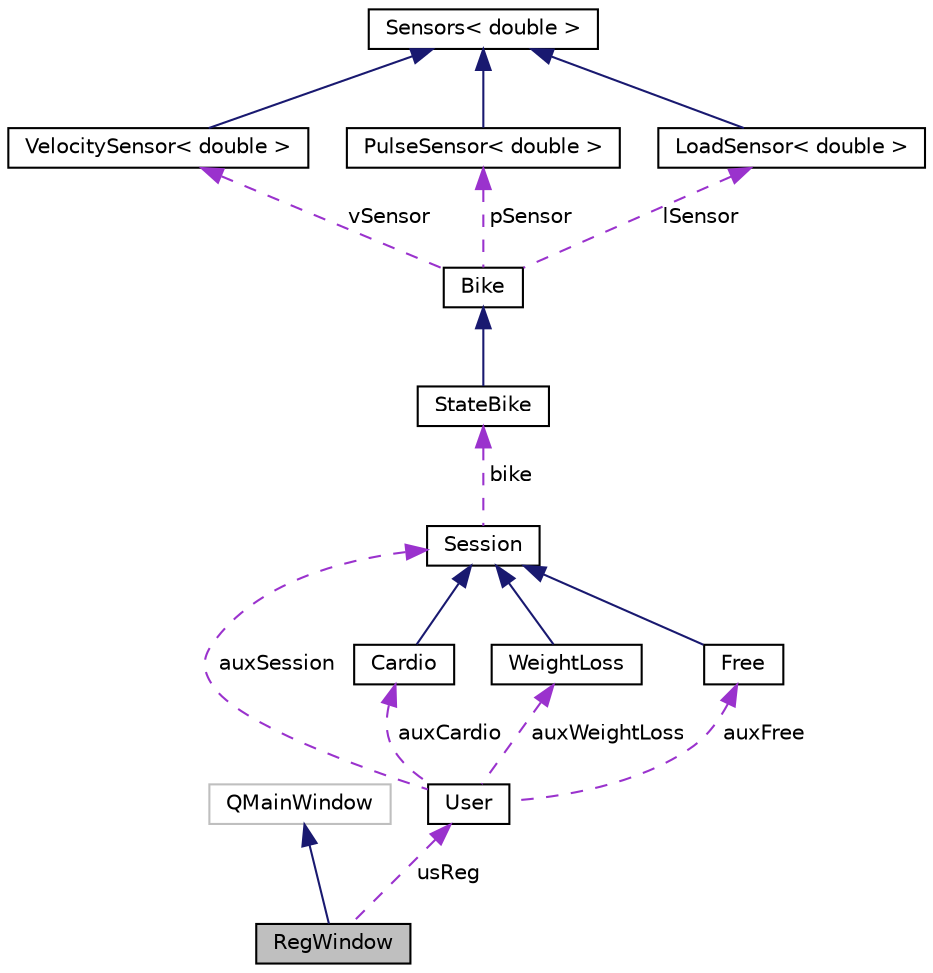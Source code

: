 digraph "RegWindow"
{
 // LATEX_PDF_SIZE
  edge [fontname="Helvetica",fontsize="10",labelfontname="Helvetica",labelfontsize="10"];
  node [fontname="Helvetica",fontsize="10",shape=record];
  Node1 [label="RegWindow",height=0.2,width=0.4,color="black", fillcolor="grey75", style="filled", fontcolor="black",tooltip="The RegWindow class: Ventana de registro de usuario (Interfaz gráfica)"];
  Node2 -> Node1 [dir="back",color="midnightblue",fontsize="10",style="solid",fontname="Helvetica"];
  Node2 [label="QMainWindow",height=0.2,width=0.4,color="grey75", fillcolor="white", style="filled",tooltip=" "];
  Node3 -> Node1 [dir="back",color="darkorchid3",fontsize="10",style="dashed",label=" usReg" ,fontname="Helvetica"];
  Node3 [label="User",height=0.2,width=0.4,color="black", fillcolor="white", style="filled",URL="$classUser.html",tooltip="The User class: Objeto de usuario."];
  Node4 -> Node3 [dir="back",color="darkorchid3",fontsize="10",style="dashed",label=" auxCardio" ,fontname="Helvetica"];
  Node4 [label="Cardio",height=0.2,width=0.4,color="black", fillcolor="white", style="filled",URL="$classCardio.html",tooltip="The Cardio class: Clase de sesión de entrenamiento del tipo cardio."];
  Node5 -> Node4 [dir="back",color="midnightblue",fontsize="10",style="solid",fontname="Helvetica"];
  Node5 [label="Session",height=0.2,width=0.4,color="black", fillcolor="white", style="filled",URL="$classSession.html",tooltip="The Session class: Clase abstracta para sesión de entrenamiento genérica."];
  Node6 -> Node5 [dir="back",color="darkorchid3",fontsize="10",style="dashed",label=" bike" ,fontname="Helvetica"];
  Node6 [label="StateBike",height=0.2,width=0.4,color="black", fillcolor="white", style="filled",URL="$classStateBike.html",tooltip="The StateBike class: Esta clase corresponde a una bicicleta estática."];
  Node7 -> Node6 [dir="back",color="midnightblue",fontsize="10",style="solid",fontname="Helvetica"];
  Node7 [label="Bike",height=0.2,width=0.4,color="black", fillcolor="white", style="filled",URL="$classBike.html",tooltip="The Bike class: Clase abstracta de objeto Bike."];
  Node8 -> Node7 [dir="back",color="darkorchid3",fontsize="10",style="dashed",label=" vSensor" ,fontname="Helvetica"];
  Node8 [label="VelocitySensor\< double \>",height=0.2,width=0.4,color="black", fillcolor="white", style="filled",URL="$classVelocitySensor.html",tooltip=" "];
  Node9 -> Node8 [dir="back",color="midnightblue",fontsize="10",style="solid",fontname="Helvetica"];
  Node9 [label="Sensors\< double \>",height=0.2,width=0.4,color="black", fillcolor="white", style="filled",URL="$classSensors.html",tooltip=" "];
  Node10 -> Node7 [dir="back",color="darkorchid3",fontsize="10",style="dashed",label=" pSensor" ,fontname="Helvetica"];
  Node10 [label="PulseSensor\< double \>",height=0.2,width=0.4,color="black", fillcolor="white", style="filled",URL="$classPulseSensor.html",tooltip=" "];
  Node9 -> Node10 [dir="back",color="midnightblue",fontsize="10",style="solid",fontname="Helvetica"];
  Node11 -> Node7 [dir="back",color="darkorchid3",fontsize="10",style="dashed",label=" lSensor" ,fontname="Helvetica"];
  Node11 [label="LoadSensor\< double \>",height=0.2,width=0.4,color="black", fillcolor="white", style="filled",URL="$classLoadSensor.html",tooltip=" "];
  Node9 -> Node11 [dir="back",color="midnightblue",fontsize="10",style="solid",fontname="Helvetica"];
  Node12 -> Node3 [dir="back",color="darkorchid3",fontsize="10",style="dashed",label=" auxWeightLoss" ,fontname="Helvetica"];
  Node12 [label="WeightLoss",height=0.2,width=0.4,color="black", fillcolor="white", style="filled",URL="$classWeightLoss.html",tooltip="The WeightLoss class: Sesión de entrenamiento de pérdida de peso."];
  Node5 -> Node12 [dir="back",color="midnightblue",fontsize="10",style="solid",fontname="Helvetica"];
  Node13 -> Node3 [dir="back",color="darkorchid3",fontsize="10",style="dashed",label=" auxFree" ,fontname="Helvetica"];
  Node13 [label="Free",height=0.2,width=0.4,color="black", fillcolor="white", style="filled",URL="$classFree.html",tooltip="The Free class: Sesión de entrenamiento libre."];
  Node5 -> Node13 [dir="back",color="midnightblue",fontsize="10",style="solid",fontname="Helvetica"];
  Node5 -> Node3 [dir="back",color="darkorchid3",fontsize="10",style="dashed",label=" auxSession" ,fontname="Helvetica"];
}
